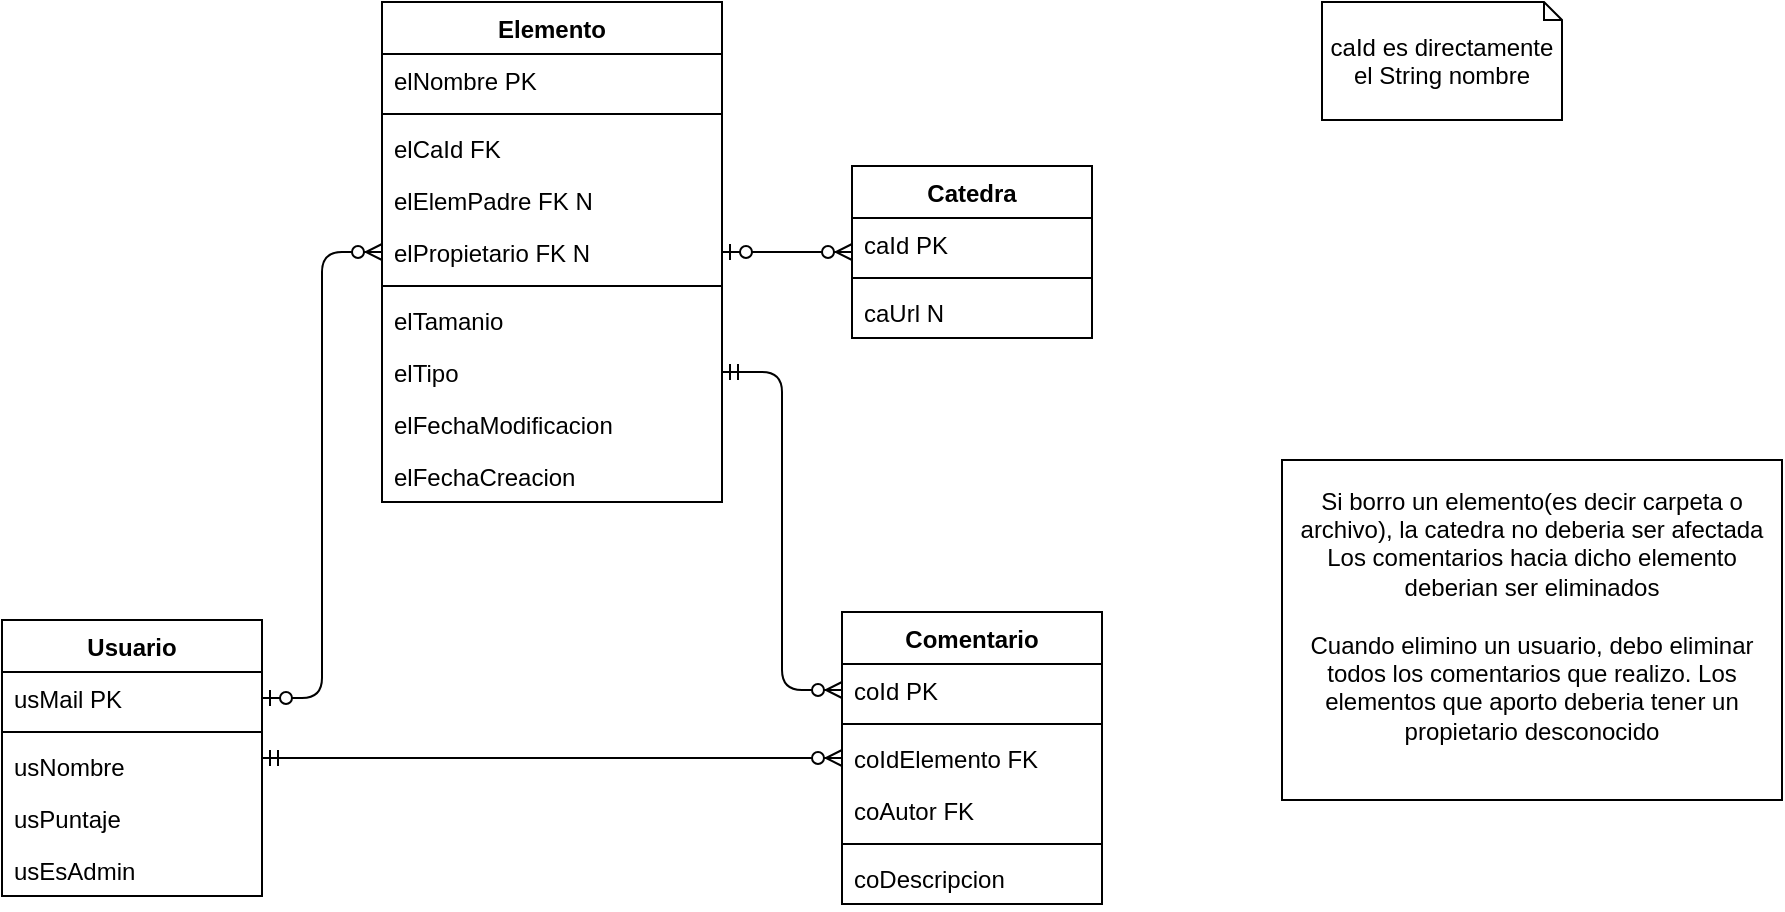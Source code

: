 <mxfile>
    <diagram id="WRAcnl6ls6ZVSaFlKYov" name="Page-1">
        <mxGraphModel dx="1145" dy="621" grid="1" gridSize="10" guides="1" tooltips="1" connect="1" arrows="1" fold="1" page="1" pageScale="1" pageWidth="850" pageHeight="1100" math="0" shadow="0">
            <root>
                <mxCell id="0"/>
                <mxCell id="1" parent="0"/>
                <mxCell id="O4n7zFGMN8FsLAFbmOrS-136" value="Elemento" style="swimlane;fontStyle=1;align=center;verticalAlign=top;childLayout=stackLayout;horizontal=1;startSize=26;horizontalStack=0;resizeParent=1;resizeParentMax=0;resizeLast=0;collapsible=1;marginBottom=0;" vertex="1" parent="1">
                    <mxGeometry x="230" y="81" width="170" height="250" as="geometry">
                        <mxRectangle x="270" y="81" width="90" height="26" as="alternateBounds"/>
                    </mxGeometry>
                </mxCell>
                <mxCell id="O4n7zFGMN8FsLAFbmOrS-137" value="elNombre PK" style="text;strokeColor=none;fillColor=none;align=left;verticalAlign=top;spacingLeft=4;spacingRight=4;overflow=hidden;rotatable=0;points=[[0,0.5],[1,0.5]];portConstraint=eastwest;" vertex="1" parent="O4n7zFGMN8FsLAFbmOrS-136">
                    <mxGeometry y="26" width="170" height="26" as="geometry"/>
                </mxCell>
                <mxCell id="O4n7zFGMN8FsLAFbmOrS-138" value="" style="line;strokeWidth=1;fillColor=none;align=left;verticalAlign=middle;spacingTop=-1;spacingLeft=3;spacingRight=3;rotatable=0;labelPosition=right;points=[];portConstraint=eastwest;" vertex="1" parent="O4n7zFGMN8FsLAFbmOrS-136">
                    <mxGeometry y="52" width="170" height="8" as="geometry"/>
                </mxCell>
                <mxCell id="O4n7zFGMN8FsLAFbmOrS-143" value="elCaId FK" style="text;strokeColor=none;fillColor=none;align=left;verticalAlign=top;spacingLeft=4;spacingRight=4;overflow=hidden;rotatable=0;points=[[0,0.5],[1,0.5]];portConstraint=eastwest;" vertex="1" parent="O4n7zFGMN8FsLAFbmOrS-136">
                    <mxGeometry y="60" width="170" height="26" as="geometry"/>
                </mxCell>
                <mxCell id="155" value="elElemPadre FK N" style="text;strokeColor=none;fillColor=none;align=left;verticalAlign=top;spacingLeft=4;spacingRight=4;overflow=hidden;rotatable=0;points=[[0,0.5],[1,0.5]];portConstraint=eastwest;" vertex="1" parent="O4n7zFGMN8FsLAFbmOrS-136">
                    <mxGeometry y="86" width="170" height="26" as="geometry"/>
                </mxCell>
                <mxCell id="159" value="elPropietario FK N" style="text;strokeColor=none;fillColor=none;align=left;verticalAlign=top;spacingLeft=4;spacingRight=4;overflow=hidden;rotatable=0;points=[[0,0.5],[1,0.5]];portConstraint=eastwest;" vertex="1" parent="O4n7zFGMN8FsLAFbmOrS-136">
                    <mxGeometry y="112" width="170" height="26" as="geometry"/>
                </mxCell>
                <mxCell id="151" value="" style="line;strokeWidth=1;fillColor=none;align=left;verticalAlign=middle;spacingTop=-1;spacingLeft=3;spacingRight=3;rotatable=0;labelPosition=right;points=[];portConstraint=eastwest;" vertex="1" parent="O4n7zFGMN8FsLAFbmOrS-136">
                    <mxGeometry y="138" width="170" height="8" as="geometry"/>
                </mxCell>
                <mxCell id="O4n7zFGMN8FsLAFbmOrS-141" value="elTamanio" style="text;strokeColor=none;fillColor=none;align=left;verticalAlign=top;spacingLeft=4;spacingRight=4;overflow=hidden;rotatable=0;points=[[0,0.5],[1,0.5]];portConstraint=eastwest;" vertex="1" parent="O4n7zFGMN8FsLAFbmOrS-136">
                    <mxGeometry y="146" width="170" height="26" as="geometry"/>
                </mxCell>
                <mxCell id="O4n7zFGMN8FsLAFbmOrS-140" value="elTipo" style="text;strokeColor=none;fillColor=none;align=left;verticalAlign=top;spacingLeft=4;spacingRight=4;overflow=hidden;rotatable=0;points=[[0,0.5],[1,0.5]];portConstraint=eastwest;" vertex="1" parent="O4n7zFGMN8FsLAFbmOrS-136">
                    <mxGeometry y="172" width="170" height="26" as="geometry"/>
                </mxCell>
                <mxCell id="O4n7zFGMN8FsLAFbmOrS-142" value="elFechaModificacion" style="text;strokeColor=none;fillColor=none;align=left;verticalAlign=top;spacingLeft=4;spacingRight=4;overflow=hidden;rotatable=0;points=[[0,0.5],[1,0.5]];portConstraint=eastwest;" vertex="1" parent="O4n7zFGMN8FsLAFbmOrS-136">
                    <mxGeometry y="198" width="170" height="26" as="geometry"/>
                </mxCell>
                <mxCell id="O4n7zFGMN8FsLAFbmOrS-139" value="elFechaCreacion" style="text;strokeColor=none;fillColor=none;align=left;verticalAlign=top;spacingLeft=4;spacingRight=4;overflow=hidden;rotatable=0;points=[[0,0.5],[1,0.5]];portConstraint=eastwest;" vertex="1" parent="O4n7zFGMN8FsLAFbmOrS-136">
                    <mxGeometry y="224" width="170" height="26" as="geometry"/>
                </mxCell>
                <mxCell id="O4n7zFGMN8FsLAFbmOrS-145" value="Usuario" style="swimlane;fontStyle=1;align=center;verticalAlign=top;childLayout=stackLayout;horizontal=1;startSize=26;horizontalStack=0;resizeParent=1;resizeParentMax=0;resizeLast=0;collapsible=1;marginBottom=0;" vertex="1" parent="1">
                    <mxGeometry x="40" y="390" width="130" height="138" as="geometry"/>
                </mxCell>
                <mxCell id="O4n7zFGMN8FsLAFbmOrS-146" value="usMail PK" style="text;strokeColor=none;fillColor=none;align=left;verticalAlign=top;spacingLeft=4;spacingRight=4;overflow=hidden;rotatable=0;points=[[0,0.5],[1,0.5]];portConstraint=eastwest;" vertex="1" parent="O4n7zFGMN8FsLAFbmOrS-145">
                    <mxGeometry y="26" width="130" height="26" as="geometry"/>
                </mxCell>
                <mxCell id="O4n7zFGMN8FsLAFbmOrS-147" value="" style="line;strokeWidth=1;fillColor=none;align=left;verticalAlign=middle;spacingTop=-1;spacingLeft=3;spacingRight=3;rotatable=0;labelPosition=right;points=[];portConstraint=eastwest;" vertex="1" parent="O4n7zFGMN8FsLAFbmOrS-145">
                    <mxGeometry y="52" width="130" height="8" as="geometry"/>
                </mxCell>
                <mxCell id="O4n7zFGMN8FsLAFbmOrS-148" value="usNombre " style="text;strokeColor=none;fillColor=none;align=left;verticalAlign=top;spacingLeft=4;spacingRight=4;overflow=hidden;rotatable=0;points=[[0,0.5],[1,0.5]];portConstraint=eastwest;" vertex="1" parent="O4n7zFGMN8FsLAFbmOrS-145">
                    <mxGeometry y="60" width="130" height="26" as="geometry"/>
                </mxCell>
                <mxCell id="O4n7zFGMN8FsLAFbmOrS-150" value="usPuntaje" style="text;strokeColor=none;fillColor=none;align=left;verticalAlign=top;spacingLeft=4;spacingRight=4;overflow=hidden;rotatable=0;points=[[0,0.5],[1,0.5]];portConstraint=eastwest;" vertex="1" parent="O4n7zFGMN8FsLAFbmOrS-145">
                    <mxGeometry y="86" width="130" height="26" as="geometry"/>
                </mxCell>
                <mxCell id="O4n7zFGMN8FsLAFbmOrS-149" value="usEsAdmin" style="text;strokeColor=none;fillColor=none;align=left;verticalAlign=top;spacingLeft=4;spacingRight=4;overflow=hidden;rotatable=0;points=[[0,0.5],[1,0.5]];portConstraint=eastwest;" vertex="1" parent="O4n7zFGMN8FsLAFbmOrS-145">
                    <mxGeometry y="112" width="130" height="26" as="geometry"/>
                </mxCell>
                <mxCell id="O4n7zFGMN8FsLAFbmOrS-151" value="Comentario" style="swimlane;fontStyle=1;align=center;verticalAlign=top;childLayout=stackLayout;horizontal=1;startSize=26;horizontalStack=0;resizeParent=1;resizeParentMax=0;resizeLast=0;collapsible=1;marginBottom=0;" vertex="1" parent="1">
                    <mxGeometry x="460" y="386" width="130" height="146" as="geometry"/>
                </mxCell>
                <mxCell id="O4n7zFGMN8FsLAFbmOrS-152" value="coId PK" style="text;strokeColor=none;fillColor=none;align=left;verticalAlign=top;spacingLeft=4;spacingRight=4;overflow=hidden;rotatable=0;points=[[0,0.5],[1,0.5]];portConstraint=eastwest;" vertex="1" parent="O4n7zFGMN8FsLAFbmOrS-151">
                    <mxGeometry y="26" width="130" height="26" as="geometry"/>
                </mxCell>
                <mxCell id="O4n7zFGMN8FsLAFbmOrS-153" value="" style="line;strokeWidth=1;fillColor=none;align=left;verticalAlign=middle;spacingTop=-1;spacingLeft=3;spacingRight=3;rotatable=0;labelPosition=right;points=[];portConstraint=eastwest;" vertex="1" parent="O4n7zFGMN8FsLAFbmOrS-151">
                    <mxGeometry y="52" width="130" height="8" as="geometry"/>
                </mxCell>
                <mxCell id="156" value="coIdElemento FK" style="text;strokeColor=none;fillColor=none;align=left;verticalAlign=top;spacingLeft=4;spacingRight=4;overflow=hidden;rotatable=0;points=[[0,0.5],[1,0.5]];portConstraint=eastwest;" vertex="1" parent="O4n7zFGMN8FsLAFbmOrS-151">
                    <mxGeometry y="60" width="130" height="26" as="geometry"/>
                </mxCell>
                <mxCell id="O4n7zFGMN8FsLAFbmOrS-155" value="coAutor FK" style="text;strokeColor=none;fillColor=none;align=left;verticalAlign=top;spacingLeft=4;spacingRight=4;overflow=hidden;rotatable=0;points=[[0,0.5],[1,0.5]];portConstraint=eastwest;" vertex="1" parent="O4n7zFGMN8FsLAFbmOrS-151">
                    <mxGeometry y="86" width="130" height="26" as="geometry"/>
                </mxCell>
                <mxCell id="157" value="" style="line;strokeWidth=1;fillColor=none;align=left;verticalAlign=middle;spacingTop=-1;spacingLeft=3;spacingRight=3;rotatable=0;labelPosition=right;points=[];portConstraint=eastwest;" vertex="1" parent="O4n7zFGMN8FsLAFbmOrS-151">
                    <mxGeometry y="112" width="130" height="8" as="geometry"/>
                </mxCell>
                <mxCell id="O4n7zFGMN8FsLAFbmOrS-154" value="coDescripcion" style="text;strokeColor=none;fillColor=none;align=left;verticalAlign=top;spacingLeft=4;spacingRight=4;overflow=hidden;rotatable=0;points=[[0,0.5],[1,0.5]];portConstraint=eastwest;" vertex="1" parent="O4n7zFGMN8FsLAFbmOrS-151">
                    <mxGeometry y="120" width="130" height="26" as="geometry"/>
                </mxCell>
                <mxCell id="O4n7zFGMN8FsLAFbmOrS-157" value="Catedra" style="swimlane;fontStyle=1;align=center;verticalAlign=top;childLayout=stackLayout;horizontal=1;startSize=26;horizontalStack=0;resizeParent=1;resizeParentMax=0;resizeLast=0;collapsible=1;marginBottom=0;" vertex="1" parent="1">
                    <mxGeometry x="465" y="163" width="120" height="86" as="geometry"/>
                </mxCell>
                <mxCell id="O4n7zFGMN8FsLAFbmOrS-158" value="caId PK" style="text;strokeColor=none;fillColor=none;align=left;verticalAlign=top;spacingLeft=4;spacingRight=4;overflow=hidden;rotatable=0;points=[[0,0.5],[1,0.5]];portConstraint=eastwest;" vertex="1" parent="O4n7zFGMN8FsLAFbmOrS-157">
                    <mxGeometry y="26" width="120" height="26" as="geometry"/>
                </mxCell>
                <mxCell id="O4n7zFGMN8FsLAFbmOrS-159" value="" style="line;strokeWidth=1;fillColor=none;align=left;verticalAlign=middle;spacingTop=-1;spacingLeft=3;spacingRight=3;rotatable=0;labelPosition=right;points=[];portConstraint=eastwest;" vertex="1" parent="O4n7zFGMN8FsLAFbmOrS-157">
                    <mxGeometry y="52" width="120" height="8" as="geometry"/>
                </mxCell>
                <mxCell id="177" value="caUrl N" style="text;strokeColor=none;fillColor=none;align=left;verticalAlign=top;spacingLeft=4;spacingRight=4;overflow=hidden;rotatable=0;points=[[0,0.5],[1,0.5]];portConstraint=eastwest;" vertex="1" parent="O4n7zFGMN8FsLAFbmOrS-157">
                    <mxGeometry y="60" width="120" height="26" as="geometry"/>
                </mxCell>
                <mxCell id="O4n7zFGMN8FsLAFbmOrS-168" value="caId es directamente el String nombre" style="shape=note2;boundedLbl=1;whiteSpace=wrap;html=1;size=9;verticalAlign=top;align=center;" vertex="1" parent="1">
                    <mxGeometry x="700" y="81" width="120" height="59" as="geometry"/>
                </mxCell>
                <mxCell id="O4n7zFGMN8FsLAFbmOrS-169" value="Si borro un elemento(es decir carpeta o archivo), la catedra no deberia ser afectada&lt;br&gt;Los comentarios hacia dicho elemento deberian ser eliminados&lt;br&gt;&lt;br&gt;Cuando elimino un usuario, debo eliminar todos los comentarios que realizo. Los elementos que aporto deberia tener un propietario desconocido&lt;br&gt;&lt;br&gt;" style="shape=note;whiteSpace=wrap;html=1;backgroundOutline=1;darkOpacity=0.05;size=0;" vertex="1" parent="1">
                    <mxGeometry x="680" y="310" width="250" height="170" as="geometry"/>
                </mxCell>
                <mxCell id="168" value="" style="edgeStyle=entityRelationEdgeStyle;fontSize=12;html=1;endArrow=ERzeroToMany;startArrow=ERmandOne;" edge="1" parent="1" source="O4n7zFGMN8FsLAFbmOrS-145" target="O4n7zFGMN8FsLAFbmOrS-151">
                    <mxGeometry width="100" height="100" relative="1" as="geometry">
                        <mxPoint x="190" y="703" as="sourcePoint"/>
                        <mxPoint x="300" y="450" as="targetPoint"/>
                    </mxGeometry>
                </mxCell>
                <mxCell id="173" value="" style="edgeStyle=entityRelationEdgeStyle;fontSize=12;html=1;endArrow=ERzeroToMany;startArrow=ERmandOne;exitX=1;exitY=0.5;exitDx=0;exitDy=0;" edge="1" parent="1" source="O4n7zFGMN8FsLAFbmOrS-140" target="O4n7zFGMN8FsLAFbmOrS-152">
                    <mxGeometry width="100" height="100" relative="1" as="geometry">
                        <mxPoint x="170.91" y="414.628" as="sourcePoint"/>
                        <mxPoint x="530" y="350" as="targetPoint"/>
                    </mxGeometry>
                </mxCell>
                <mxCell id="175" value="" style="edgeStyle=entityRelationEdgeStyle;fontSize=12;html=1;endArrow=ERzeroToMany;startArrow=ERzeroToOne;" edge="1" parent="1" source="O4n7zFGMN8FsLAFbmOrS-146" target="O4n7zFGMN8FsLAFbmOrS-136">
                    <mxGeometry width="100" height="100" relative="1" as="geometry">
                        <mxPoint x="80" y="350" as="sourcePoint"/>
                        <mxPoint x="180" y="250" as="targetPoint"/>
                    </mxGeometry>
                </mxCell>
                <mxCell id="176" value="" style="edgeStyle=entityRelationEdgeStyle;fontSize=12;html=1;endArrow=ERzeroToMany;startArrow=ERzeroToOne;" edge="1" parent="1" source="O4n7zFGMN8FsLAFbmOrS-136" target="O4n7zFGMN8FsLAFbmOrS-157">
                    <mxGeometry width="100" height="100" relative="1" as="geometry">
                        <mxPoint x="450" y="303" as="sourcePoint"/>
                        <mxPoint x="560" y="80" as="targetPoint"/>
                    </mxGeometry>
                </mxCell>
            </root>
        </mxGraphModel>
    </diagram>
</mxfile>